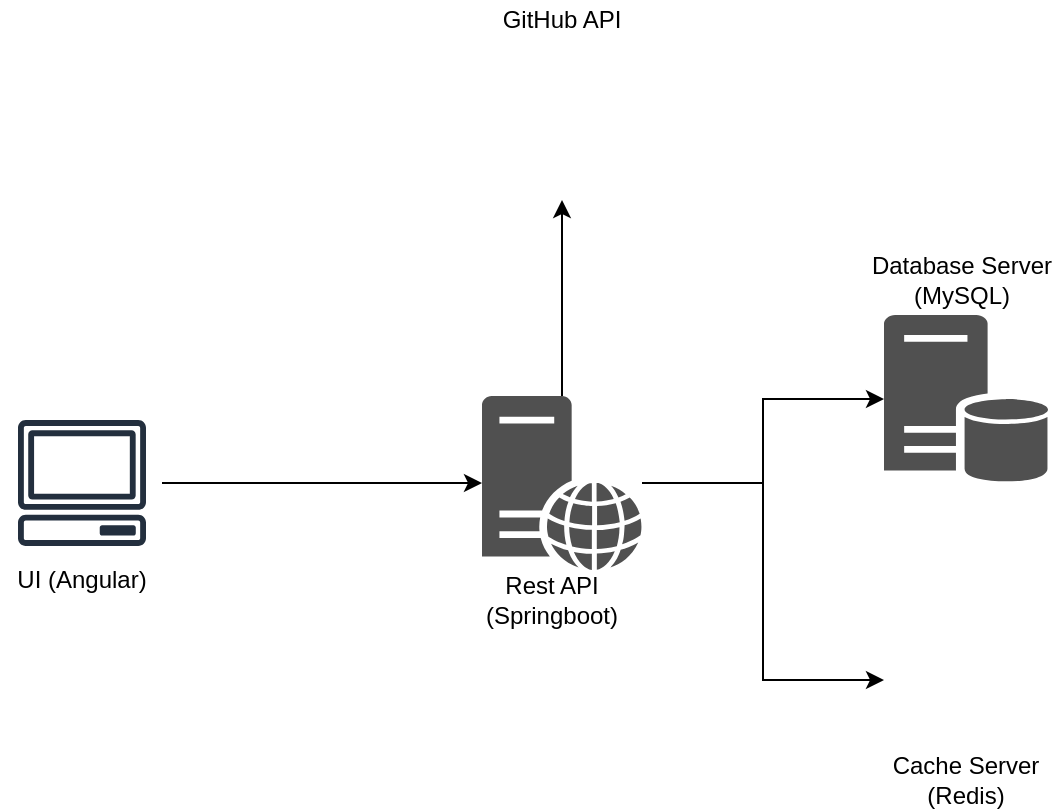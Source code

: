 <mxfile version="12.2.7" type="device" pages="1"><diagram id="4uA3lpoBn4sD9nDxe1sy" name="Page-1"><mxGraphModel dx="1422" dy="740" grid="0" gridSize="10" guides="1" tooltips="1" connect="1" arrows="1" fold="1" page="1" pageScale="1" pageWidth="827" pageHeight="1169" math="0" shadow="0"><root><mxCell id="0"/><mxCell id="1" parent="0"/><mxCell id="qFLHsFJ2Ai_7pPynFPXf-8" style="edgeStyle=orthogonalEdgeStyle;rounded=0;orthogonalLoop=1;jettySize=auto;html=1;" edge="1" parent="1" source="qFLHsFJ2Ai_7pPynFPXf-1" target="qFLHsFJ2Ai_7pPynFPXf-2"><mxGeometry relative="1" as="geometry"/></mxCell><mxCell id="qFLHsFJ2Ai_7pPynFPXf-1" value="Client" style="outlineConnect=0;fontColor=#232F3E;gradientColor=none;strokeColor=#232F3E;fillColor=#ffffff;dashed=0;verticalLabelPosition=bottom;verticalAlign=top;align=center;html=1;fontSize=12;fontStyle=0;aspect=fixed;shape=mxgraph.aws4.resourceIcon;resIcon=mxgraph.aws4.client;textOpacity=0;" vertex="1" parent="1"><mxGeometry x="40" y="211.5" width="80" height="80" as="geometry"/></mxCell><mxCell id="qFLHsFJ2Ai_7pPynFPXf-9" style="edgeStyle=orthogonalEdgeStyle;rounded=0;orthogonalLoop=1;jettySize=auto;html=1;entryX=0.5;entryY=1;entryDx=0;entryDy=0;" edge="1" parent="1" source="qFLHsFJ2Ai_7pPynFPXf-2" target="qFLHsFJ2Ai_7pPynFPXf-7"><mxGeometry relative="1" as="geometry"/></mxCell><mxCell id="qFLHsFJ2Ai_7pPynFPXf-10" style="edgeStyle=orthogonalEdgeStyle;rounded=0;orthogonalLoop=1;jettySize=auto;html=1;entryX=0;entryY=0.5;entryDx=0;entryDy=0;" edge="1" parent="1" source="qFLHsFJ2Ai_7pPynFPXf-2" target="qFLHsFJ2Ai_7pPynFPXf-5"><mxGeometry relative="1" as="geometry"/></mxCell><mxCell id="qFLHsFJ2Ai_7pPynFPXf-11" style="edgeStyle=orthogonalEdgeStyle;rounded=0;orthogonalLoop=1;jettySize=auto;html=1;" edge="1" parent="1" source="qFLHsFJ2Ai_7pPynFPXf-2" target="qFLHsFJ2Ai_7pPynFPXf-6"><mxGeometry relative="1" as="geometry"/></mxCell><mxCell id="qFLHsFJ2Ai_7pPynFPXf-2" value="" style="pointerEvents=1;shadow=0;dashed=0;html=1;strokeColor=none;fillColor=#505050;labelPosition=center;verticalLabelPosition=bottom;verticalAlign=top;outlineConnect=0;align=center;shape=mxgraph.office.servers.web_server;" vertex="1" parent="1"><mxGeometry x="280" y="208" width="80" height="87" as="geometry"/></mxCell><mxCell id="qFLHsFJ2Ai_7pPynFPXf-5" value="" style="shape=image;html=1;verticalAlign=top;verticalLabelPosition=bottom;labelBackgroundColor=#ffffff;imageAspect=0;aspect=fixed;image=https://cdn4.iconfinder.com/data/icons/redis-2/1451/Untitled-2-128.png" vertex="1" parent="1"><mxGeometry x="481" y="310" width="80" height="80" as="geometry"/></mxCell><mxCell id="qFLHsFJ2Ai_7pPynFPXf-6" value="" style="shadow=0;dashed=0;html=1;strokeColor=none;fillColor=#505050;labelPosition=center;verticalLabelPosition=bottom;verticalAlign=top;outlineConnect=0;align=center;shape=mxgraph.office.databases.database_server;" vertex="1" parent="1"><mxGeometry x="481" y="167.5" width="82" height="84" as="geometry"/></mxCell><mxCell id="qFLHsFJ2Ai_7pPynFPXf-7" value="" style="shape=image;html=1;verticalAlign=top;verticalLabelPosition=bottom;labelBackgroundColor=#ffffff;imageAspect=0;aspect=fixed;image=https://cdn4.iconfinder.com/data/icons/ionicons/512/icon-social-github-128.png" vertex="1" parent="1"><mxGeometry x="280" y="30" width="80" height="80" as="geometry"/></mxCell><mxCell id="qFLHsFJ2Ai_7pPynFPXf-12" value="UI (Angular)" style="text;html=1;strokeColor=none;fillColor=none;align=center;verticalAlign=middle;whiteSpace=wrap;rounded=0;" vertex="1" parent="1"><mxGeometry x="40" y="290" width="80" height="20" as="geometry"/></mxCell><mxCell id="qFLHsFJ2Ai_7pPynFPXf-16" value="Rest API (Springboot)" style="text;html=1;strokeColor=none;fillColor=none;align=center;verticalAlign=middle;whiteSpace=wrap;rounded=0;" vertex="1" parent="1"><mxGeometry x="270" y="300" width="90" height="20" as="geometry"/></mxCell><mxCell id="qFLHsFJ2Ai_7pPynFPXf-17" value="GitHub API" style="text;html=1;strokeColor=none;fillColor=none;align=center;verticalAlign=middle;whiteSpace=wrap;rounded=0;" vertex="1" parent="1"><mxGeometry x="275" y="10" width="90" height="20" as="geometry"/></mxCell><mxCell id="qFLHsFJ2Ai_7pPynFPXf-18" value="Database Server (MySQL)" style="text;html=1;strokeColor=none;fillColor=none;align=center;verticalAlign=middle;whiteSpace=wrap;rounded=0;" vertex="1" parent="1"><mxGeometry x="470" y="140" width="100" height="20" as="geometry"/></mxCell><mxCell id="qFLHsFJ2Ai_7pPynFPXf-19" value="Cache Server (Redis)" style="text;html=1;strokeColor=none;fillColor=none;align=center;verticalAlign=middle;whiteSpace=wrap;rounded=0;" vertex="1" parent="1"><mxGeometry x="477" y="390" width="90" height="20" as="geometry"/></mxCell></root></mxGraphModel></diagram></mxfile>